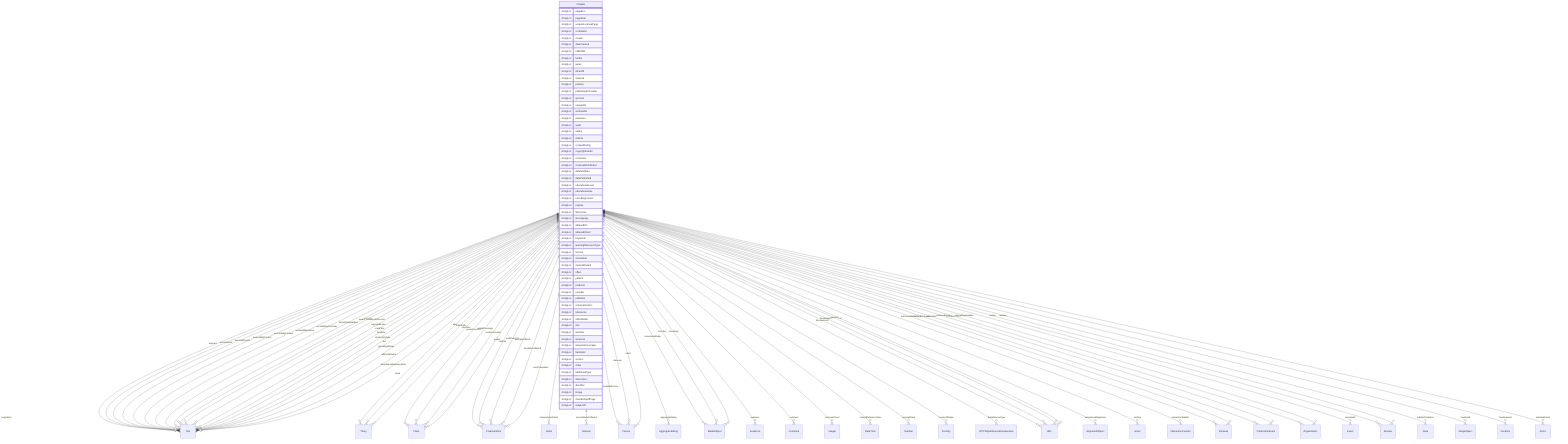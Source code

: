 erDiagram
Chapter {
    stringList pageEnd  
    stringList pageStart  
    stringList acquireLicensePage  
    stringList contributor  
    stringList creator  
    stringList dateCreated  
    stringList editEIDR  
    stringList funder  
    stringList genre  
    stringList isPartOf  
    stringList material  
    stringList position  
    stringList publishingPrinciples  
    stringList sponsor  
    stringList usageInfo  
    stringList archivedAt  
    stringList assesses  
    stringList audio  
    stringList author  
    stringList citation  
    stringList contentRating  
    stringList copyrightHolder  
    stringList correction  
    stringList creativeWorkStatus  
    stringList dateModified  
    stringList datePublished  
    stringList educationalLevel  
    stringList educationalUse  
    stringList encodingFormat  
    stringList expires  
    stringList fileFormat  
    stringList inLanguage  
    stringList isBasedOn  
    stringList isBasedOnUrl  
    stringList keywords  
    stringList learningResourceType  
    stringList license  
    stringList maintainer  
    stringList materialExtent  
    stringList offers  
    stringList pattern  
    stringList producer  
    stringList provider  
    stringList publisher  
    stringList schemaVersion  
    stringList sdLicense  
    stringList sdPublisher  
    stringList size  
    stringList teaches  
    stringList temporal  
    stringList temporalCoverage  
    stringList translator  
    stringList version  
    stringList video  
    stringList additionalType  
    stringList description  
    stringList identifier  
    stringList image  
    stringList mainEntityOfPage  
    stringList subjectOf  
}

Chapter ||--}o Text : "pagination"
Chapter ||--}o Thing : "about"
Chapter ||--}o Place : "contentLocation"
Chapter ||--}o CreativeWork : "hasPart"
Chapter ||--}o Claim : "interpretedAsClaim"
Chapter ||--}o Thing : "mainEntity"
Chapter ||--}o Place : "spatialCoverage"
Chapter ||--}o CreativeWork : "workExample"
Chapter ||--}o Text : "abstract"
Chapter ||--}o Text : "accessMode"
Chapter ||--}o ItemList : "accessModeSufficient"
Chapter ||--}o Text : "accessibilityAPI"
Chapter ||--}o Text : "accessibilityControl"
Chapter ||--}o Text : "accessibilityFeature"
Chapter ||--}o Text : "accessibilityHazard"
Chapter ||--}o Text : "accessibilitySummary"
Chapter ||--}o Person : "accountablePerson"
Chapter ||--}o AggregateRating : "aggregateRating"
Chapter ||--}o Text : "alternativeHeadline"
Chapter ||--}o MediaObject : "associatedMedia"
Chapter ||--}o Audience : "audience"
Chapter ||--}o Text : "award"
Chapter ||--}o Text : "awards"
Chapter ||--}o Person : "character"
Chapter ||--}o Comment : "comment"
Chapter ||--}o Integer : "commentCount"
Chapter ||--}o Text : "conditionsOfAccess"
Chapter ||--}o DateTime : "contentReferenceTime"
Chapter ||--}o Text : "copyrightNotice"
Chapter ||--}o Number : "copyrightYear"
Chapter ||--}o Country : "countryOfOrigin"
Chapter ||--}o Text : "creditText"
Chapter ||--}o IPTCDigitalSourceEnumeration : "digitalSourceType"
Chapter ||--}o URL : "discussionUrl"
Chapter ||--}o Person : "editor"
Chapter ||--}o AlignmentObject : "educationalAlignment"
Chapter ||--}o MediaObject : "encoding"
Chapter ||--}o MediaObject : "encodings"
Chapter ||--}o CreativeWork : "exampleOfWork"
Chapter ||--}o Grant : "funding"
Chapter ||--}o Text : "headline"
Chapter ||--}o InteractionCounter : "interactionStatistic"
Chapter ||--}o Text : "interactivityType"
Chapter ||--}o Boolean : "isAccessibleForFree"
Chapter ||--}o Boolean : "isFamilyFriendly"
Chapter ||--}o Place : "locationCreated"
Chapter ||--}o Thing : "mentions"
Chapter ||--}o PublicationEvent : "publication"
Chapter ||--}o Organization : "publisherImprint"
Chapter ||--}o Event : "recordedAt"
Chapter ||--}o PublicationEvent : "releasedEvent"
Chapter ||--}o Review : "review"
Chapter ||--}o Review : "reviews"
Chapter ||--}o Date : "sdDatePublished"
Chapter ||--}o Organization : "sourceOrganization"
Chapter ||--}o Place : "spatial"
Chapter ||--}o Text : "text"
Chapter ||--}o ImageObject : "thumbnail"
Chapter ||--}o URL : "thumbnailUrl"
Chapter ||--}o Duration : "timeRequired"
Chapter ||--}o CreativeWork : "translationOfWork"
Chapter ||--}o Text : "typicalAgeRange"
Chapter ||--}o CreativeWork : "workTranslation"
Chapter ||--}o Text : "alternateName"
Chapter ||--}o Text : "disambiguatingDescription"
Chapter ||--}o Text : "name"
Chapter ||--}o URL : "sameAs"
Chapter ||--}o Action : "potentialAction"
Chapter ||--}o URL : "url"